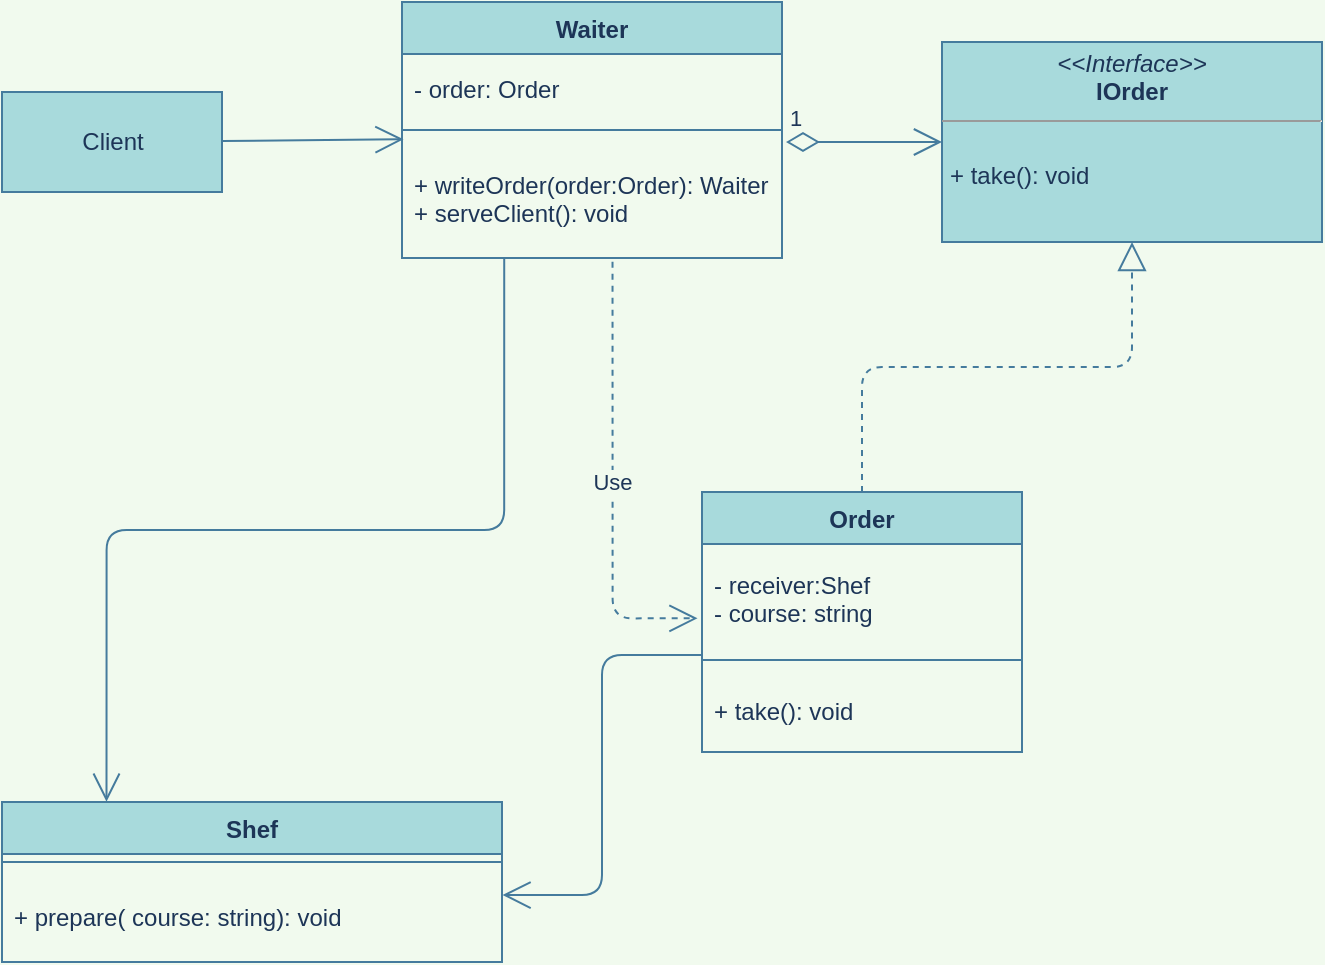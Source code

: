 <mxfile>
    <diagram id="D816-fdUm3V99tdZfsJd" name="Page-1">
        <mxGraphModel dx="1292" dy="765" grid="0" gridSize="10" guides="1" tooltips="1" connect="1" arrows="1" fold="1" page="1" pageScale="1" pageWidth="827" pageHeight="1169" background="#F1FAEE" math="0" shadow="0">
            <root>
                <mxCell id="0"/>
                <mxCell id="1" parent="0"/>
                <mxCell id="2" value="Client" style="html=1;verticalAlign=middle;fillColor=#A8DADC;strokeColor=#457B9D;fontColor=#1D3557;" vertex="1" parent="1">
                    <mxGeometry x="80" y="255" width="110" height="50" as="geometry"/>
                </mxCell>
                <mxCell id="3" value="&lt;p style=&quot;margin: 0px ; margin-top: 4px ; text-align: center&quot;&gt;&lt;i&gt;&amp;lt;&amp;lt;Interface&amp;gt;&amp;gt;&lt;/i&gt;&lt;br&gt;&lt;b&gt;IOrder&lt;/b&gt;&lt;/p&gt;&lt;hr size=&quot;1&quot;&gt;&lt;p style=&quot;margin: 0px ; margin-left: 4px&quot;&gt;&lt;/p&gt;&lt;p style=&quot;margin: 0px ; margin-left: 4px&quot;&gt;&lt;br&gt;+ take(): void&lt;/p&gt;" style="verticalAlign=middle;align=left;overflow=fill;fontSize=12;fontFamily=Helvetica;html=1;fillColor=#A8DADC;strokeColor=#457B9D;fontColor=#1D3557;" vertex="1" parent="1">
                    <mxGeometry x="550" y="230" width="190" height="100" as="geometry"/>
                </mxCell>
                <mxCell id="4" value="Order" style="swimlane;fontStyle=1;align=center;verticalAlign=middle;childLayout=stackLayout;horizontal=1;startSize=26;horizontalStack=0;resizeParent=1;resizeParentMax=0;resizeLast=0;collapsible=1;marginBottom=0;fillColor=#A8DADC;strokeColor=#457B9D;fontColor=#1D3557;" vertex="1" parent="1">
                    <mxGeometry x="430" y="455" width="160" height="130" as="geometry"/>
                </mxCell>
                <mxCell id="5" value="- receiver:Shef&#10;- course: string" style="text;strokeColor=none;fillColor=none;align=left;verticalAlign=middle;spacingLeft=4;spacingRight=4;overflow=hidden;rotatable=0;points=[[0,0.5],[1,0.5]];portConstraint=eastwest;fontColor=#1D3557;" vertex="1" parent="4">
                    <mxGeometry y="26" width="160" height="54" as="geometry"/>
                </mxCell>
                <mxCell id="6" value="" style="line;strokeWidth=1;fillColor=none;align=left;verticalAlign=middle;spacingTop=-1;spacingLeft=3;spacingRight=3;rotatable=0;labelPosition=right;points=[];portConstraint=eastwest;labelBackgroundColor=#F1FAEE;strokeColor=#457B9D;fontColor=#1D3557;" vertex="1" parent="4">
                    <mxGeometry y="80" width="160" height="8" as="geometry"/>
                </mxCell>
                <mxCell id="7" value="+ take(): void" style="text;strokeColor=none;fillColor=none;align=left;verticalAlign=middle;spacingLeft=4;spacingRight=4;overflow=hidden;rotatable=0;points=[[0,0.5],[1,0.5]];portConstraint=eastwest;fontColor=#1D3557;" vertex="1" parent="4">
                    <mxGeometry y="88" width="160" height="42" as="geometry"/>
                </mxCell>
                <mxCell id="8" value="Waiter" style="swimlane;fontStyle=1;align=center;verticalAlign=middle;childLayout=stackLayout;horizontal=1;startSize=26;horizontalStack=0;resizeParent=1;resizeParentMax=0;resizeLast=0;collapsible=1;marginBottom=0;fillColor=#A8DADC;strokeColor=#457B9D;fontColor=#1D3557;" vertex="1" parent="1">
                    <mxGeometry x="280" y="210" width="190" height="128" as="geometry"/>
                </mxCell>
                <mxCell id="9" value="- order: Order" style="text;strokeColor=none;fillColor=none;align=left;verticalAlign=middle;spacingLeft=4;spacingRight=4;overflow=hidden;rotatable=0;points=[[0,0.5],[1,0.5]];portConstraint=eastwest;fontColor=#1D3557;" vertex="1" parent="8">
                    <mxGeometry y="26" width="190" height="34" as="geometry"/>
                </mxCell>
                <mxCell id="10" value="" style="line;strokeWidth=1;fillColor=none;align=left;verticalAlign=middle;spacingTop=-1;spacingLeft=3;spacingRight=3;rotatable=0;labelPosition=right;points=[];portConstraint=eastwest;labelBackgroundColor=#F1FAEE;strokeColor=#457B9D;fontColor=#1D3557;" vertex="1" parent="8">
                    <mxGeometry y="60" width="190" height="8" as="geometry"/>
                </mxCell>
                <mxCell id="11" value="+ writeOrder(order:Order): Waiter&#10;+ serveClient(): void" style="text;strokeColor=none;fillColor=none;align=left;verticalAlign=middle;spacingLeft=4;spacingRight=4;overflow=hidden;rotatable=0;points=[[0,0.5],[1,0.5]];portConstraint=eastwest;fontColor=#1D3557;" vertex="1" parent="8">
                    <mxGeometry y="68" width="190" height="60" as="geometry"/>
                </mxCell>
                <mxCell id="12" value="Shef" style="swimlane;fontStyle=1;align=center;verticalAlign=middle;childLayout=stackLayout;horizontal=1;startSize=26;horizontalStack=0;resizeParent=1;resizeParentMax=0;resizeLast=0;collapsible=1;marginBottom=0;fillColor=#A8DADC;strokeColor=#457B9D;fontColor=#1D3557;" vertex="1" parent="1">
                    <mxGeometry x="80" y="610" width="250" height="80" as="geometry"/>
                </mxCell>
                <mxCell id="14" value="" style="line;strokeWidth=1;fillColor=none;align=left;verticalAlign=middle;spacingTop=-1;spacingLeft=3;spacingRight=3;rotatable=0;labelPosition=right;points=[];portConstraint=eastwest;labelBackgroundColor=#F1FAEE;strokeColor=#457B9D;fontColor=#1D3557;" vertex="1" parent="12">
                    <mxGeometry y="26" width="250" height="8" as="geometry"/>
                </mxCell>
                <mxCell id="15" value="+ prepare( course: string): void" style="text;strokeColor=none;fillColor=none;align=left;verticalAlign=middle;spacingLeft=4;spacingRight=4;overflow=hidden;rotatable=0;points=[[0,0.5],[1,0.5]];portConstraint=eastwest;fontColor=#1D3557;" vertex="1" parent="12">
                    <mxGeometry y="34" width="250" height="46" as="geometry"/>
                </mxCell>
                <mxCell id="16" value="" style="endArrow=open;endFill=1;endSize=12;html=1;entryX=0.004;entryY=0.011;entryDx=0;entryDy=0;entryPerimeter=0;labelBackgroundColor=#F1FAEE;strokeColor=#457B9D;fontColor=#1D3557;" edge="1" parent="1" source="2" target="11">
                    <mxGeometry width="160" relative="1" as="geometry">
                        <mxPoint x="350" y="400" as="sourcePoint"/>
                        <mxPoint x="510" y="400" as="targetPoint"/>
                    </mxGeometry>
                </mxCell>
                <mxCell id="17" value="" style="endArrow=block;dashed=1;endFill=0;endSize=12;html=1;edgeStyle=orthogonalEdgeStyle;labelBackgroundColor=#F1FAEE;strokeColor=#457B9D;fontColor=#1D3557;" edge="1" parent="1" source="4" target="3">
                    <mxGeometry width="160" relative="1" as="geometry">
                        <mxPoint x="350" y="400" as="sourcePoint"/>
                        <mxPoint x="510" y="400" as="targetPoint"/>
                    </mxGeometry>
                </mxCell>
                <mxCell id="21" value="" style="endArrow=open;endFill=1;endSize=12;html=1;exitX=0.269;exitY=1.003;exitDx=0;exitDy=0;entryX=0.209;entryY=-0.002;entryDx=0;entryDy=0;entryPerimeter=0;exitPerimeter=0;edgeStyle=orthogonalEdgeStyle;labelBackgroundColor=#F1FAEE;strokeColor=#457B9D;fontColor=#1D3557;" edge="1" parent="1" source="11" target="12">
                    <mxGeometry width="160" relative="1" as="geometry">
                        <mxPoint x="350" y="400" as="sourcePoint"/>
                        <mxPoint x="510" y="400" as="targetPoint"/>
                    </mxGeometry>
                </mxCell>
                <mxCell id="23" value="Use" style="endArrow=open;endSize=12;dashed=1;html=1;exitX=0.554;exitY=1.031;exitDx=0;exitDy=0;edgeStyle=orthogonalEdgeStyle;entryX=-0.014;entryY=0.688;entryDx=0;entryDy=0;entryPerimeter=0;exitPerimeter=0;labelBackgroundColor=#F1FAEE;strokeColor=#457B9D;fontColor=#1D3557;" edge="1" parent="1" source="11" target="5">
                    <mxGeometry width="160" relative="1" as="geometry">
                        <mxPoint x="135.64" y="305" as="sourcePoint"/>
                        <mxPoint x="360" y="508" as="targetPoint"/>
                        <Array as="points">
                            <mxPoint x="385" y="518"/>
                        </Array>
                    </mxGeometry>
                </mxCell>
                <mxCell id="24" value="" style="endArrow=open;endFill=1;endSize=12;html=1;exitX=0.001;exitY=0.189;exitDx=0;exitDy=0;exitPerimeter=0;entryX=1.001;entryY=0.272;entryDx=0;entryDy=0;entryPerimeter=0;edgeStyle=orthogonalEdgeStyle;labelBackgroundColor=#F1FAEE;strokeColor=#457B9D;fontColor=#1D3557;" edge="1" parent="1" source="6" target="15">
                    <mxGeometry width="160" relative="1" as="geometry">
                        <mxPoint x="300" y="400" as="sourcePoint"/>
                        <mxPoint x="330" y="560" as="targetPoint"/>
                    </mxGeometry>
                </mxCell>
                <mxCell id="26" value="1" style="endArrow=open;html=1;endSize=12;startArrow=diamondThin;startSize=14;startFill=0;edgeStyle=orthogonalEdgeStyle;align=left;verticalAlign=bottom;entryX=0;entryY=0.5;entryDx=0;entryDy=0;labelBackgroundColor=#F1FAEE;strokeColor=#457B9D;fontColor=#1D3557;" edge="1" parent="1" target="3">
                    <mxGeometry x="-1" y="3" relative="1" as="geometry">
                        <mxPoint x="472" y="280" as="sourcePoint"/>
                        <mxPoint x="460" y="400" as="targetPoint"/>
                        <Array as="points">
                            <mxPoint x="472" y="280"/>
                        </Array>
                    </mxGeometry>
                </mxCell>
            </root>
        </mxGraphModel>
    </diagram>
</mxfile>